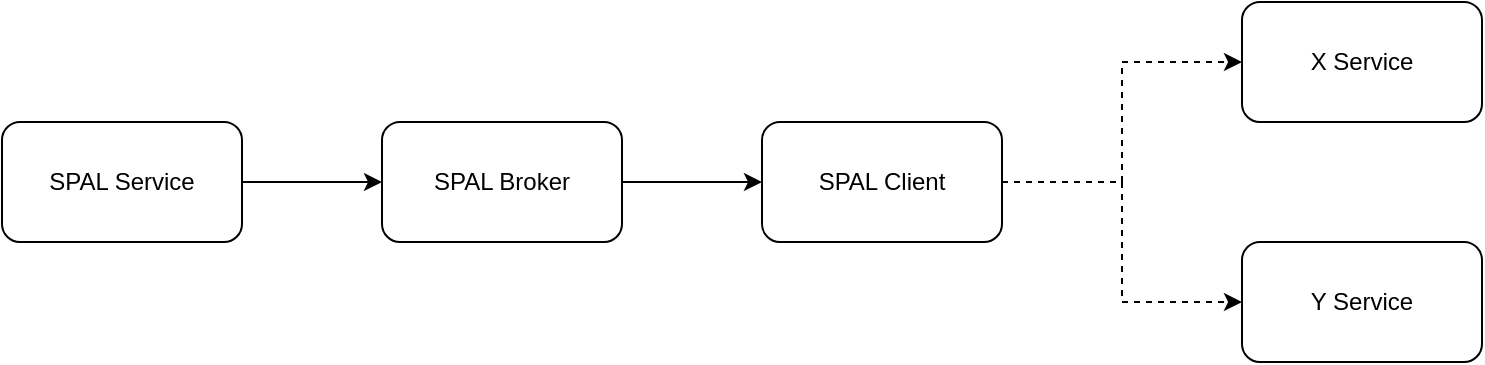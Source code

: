 <mxfile version="20.7.4" type="device" pages="2"><diagram id="Yu4e0dNYVd9hnCbZEl0v" name="Overview"><mxGraphModel dx="1434" dy="884" grid="1" gridSize="10" guides="1" tooltips="1" connect="1" arrows="1" fold="1" page="1" pageScale="1" pageWidth="1100" pageHeight="850" math="0" shadow="0"><root><mxCell id="0"/><mxCell id="1" parent="0"/><mxCell id="IClzDvo9X3Dh9a48z2O4-7" style="edgeStyle=orthogonalEdgeStyle;rounded=0;orthogonalLoop=1;jettySize=auto;html=1;" edge="1" parent="1" source="IClzDvo9X3Dh9a48z2O4-1" target="IClzDvo9X3Dh9a48z2O4-2"><mxGeometry relative="1" as="geometry"/></mxCell><mxCell id="IClzDvo9X3Dh9a48z2O4-1" value="SPAL Broker" style="rounded=1;whiteSpace=wrap;html=1;" vertex="1" parent="1"><mxGeometry x="390" y="330" width="120" height="60" as="geometry"/></mxCell><mxCell id="IClzDvo9X3Dh9a48z2O4-5" style="edgeStyle=orthogonalEdgeStyle;rounded=0;orthogonalLoop=1;jettySize=auto;html=1;entryX=0;entryY=0.5;entryDx=0;entryDy=0;dashed=1;" edge="1" parent="1" source="IClzDvo9X3Dh9a48z2O4-2" target="IClzDvo9X3Dh9a48z2O4-3"><mxGeometry relative="1" as="geometry"/></mxCell><mxCell id="IClzDvo9X3Dh9a48z2O4-6" style="edgeStyle=orthogonalEdgeStyle;rounded=0;orthogonalLoop=1;jettySize=auto;html=1;entryX=0;entryY=0.5;entryDx=0;entryDy=0;dashed=1;" edge="1" parent="1" source="IClzDvo9X3Dh9a48z2O4-2" target="IClzDvo9X3Dh9a48z2O4-4"><mxGeometry relative="1" as="geometry"/></mxCell><mxCell id="IClzDvo9X3Dh9a48z2O4-2" value="SPAL Client" style="rounded=1;whiteSpace=wrap;html=1;" vertex="1" parent="1"><mxGeometry x="580" y="330" width="120" height="60" as="geometry"/></mxCell><mxCell id="IClzDvo9X3Dh9a48z2O4-3" value="X Service" style="rounded=1;whiteSpace=wrap;html=1;" vertex="1" parent="1"><mxGeometry x="820" y="270" width="120" height="60" as="geometry"/></mxCell><mxCell id="IClzDvo9X3Dh9a48z2O4-4" value="Y Service" style="rounded=1;whiteSpace=wrap;html=1;" vertex="1" parent="1"><mxGeometry x="820" y="390" width="120" height="60" as="geometry"/></mxCell><mxCell id="IClzDvo9X3Dh9a48z2O4-9" style="edgeStyle=orthogonalEdgeStyle;rounded=0;orthogonalLoop=1;jettySize=auto;html=1;entryX=0;entryY=0.5;entryDx=0;entryDy=0;" edge="1" parent="1" source="IClzDvo9X3Dh9a48z2O4-8" target="IClzDvo9X3Dh9a48z2O4-1"><mxGeometry relative="1" as="geometry"/></mxCell><mxCell id="IClzDvo9X3Dh9a48z2O4-8" value="SPAL Service" style="rounded=1;whiteSpace=wrap;html=1;" vertex="1" parent="1"><mxGeometry x="200" y="330" width="120" height="60" as="geometry"/></mxCell></root></mxGraphModel></diagram><diagram id="69VVCBBQFEylSn4YOvIa" name="External Systems"><mxGraphModel dx="1434" dy="884" grid="1" gridSize="10" guides="1" tooltips="1" connect="1" arrows="1" fold="1" page="1" pageScale="1" pageWidth="1100" pageHeight="850" math="0" shadow="0"><root><mxCell id="0"/><mxCell id="1" parent="0"/><mxCell id="UY4A6W9xdldAHt4XHysG-1" style="edgeStyle=orthogonalEdgeStyle;rounded=0;orthogonalLoop=1;jettySize=auto;html=1;" edge="1" parent="1" source="UY4A6W9xdldAHt4XHysG-2" target="UY4A6W9xdldAHt4XHysG-5"><mxGeometry relative="1" as="geometry"/></mxCell><mxCell id="UY4A6W9xdldAHt4XHysG-2" value="SPAL Broker" style="rounded=1;whiteSpace=wrap;html=1;" vertex="1" parent="1"><mxGeometry x="390" y="305" width="120" height="60" as="geometry"/></mxCell><mxCell id="UY4A6W9xdldAHt4XHysG-3" style="edgeStyle=orthogonalEdgeStyle;rounded=0;orthogonalLoop=1;jettySize=auto;html=1;dashed=1;" edge="1" parent="1" source="UY4A6W9xdldAHt4XHysG-5" target="UY4A6W9xdldAHt4XHysG-8"><mxGeometry relative="1" as="geometry"><mxPoint x="820" y="275" as="targetPoint"/></mxGeometry></mxCell><mxCell id="UY4A6W9xdldAHt4XHysG-4" style="edgeStyle=orthogonalEdgeStyle;rounded=0;orthogonalLoop=1;jettySize=auto;html=1;dashed=1;" edge="1" parent="1" source="UY4A6W9xdldAHt4XHysG-5" target="UY4A6W9xdldAHt4XHysG-9"><mxGeometry relative="1" as="geometry"><mxPoint x="820" y="395" as="targetPoint"/></mxGeometry></mxCell><mxCell id="UY4A6W9xdldAHt4XHysG-5" value="SPAL Client" style="rounded=1;whiteSpace=wrap;html=1;" vertex="1" parent="1"><mxGeometry x="580" y="305" width="120" height="60" as="geometry"/></mxCell><mxCell id="UY4A6W9xdldAHt4XHysG-6" style="edgeStyle=orthogonalEdgeStyle;rounded=0;orthogonalLoop=1;jettySize=auto;html=1;entryX=0;entryY=0.5;entryDx=0;entryDy=0;" edge="1" parent="1" source="UY4A6W9xdldAHt4XHysG-7" target="UY4A6W9xdldAHt4XHysG-2"><mxGeometry relative="1" as="geometry"/></mxCell><mxCell id="UY4A6W9xdldAHt4XHysG-7" value="SPAL Service" style="rounded=1;whiteSpace=wrap;html=1;" vertex="1" parent="1"><mxGeometry x="200" y="305" width="120" height="60" as="geometry"/></mxCell><mxCell id="UY4A6W9xdldAHt4XHysG-8" value="External&lt;br&gt;System 1" style="ellipse;shape=cloud;whiteSpace=wrap;html=1;" vertex="1" parent="1"><mxGeometry x="810" y="230" width="120" height="80" as="geometry"/></mxCell><mxCell id="UY4A6W9xdldAHt4XHysG-9" value="External&lt;br&gt;System 2" style="ellipse;shape=cloud;whiteSpace=wrap;html=1;" vertex="1" parent="1"><mxGeometry x="810" y="360" width="120" height="80" as="geometry"/></mxCell></root></mxGraphModel></diagram></mxfile>